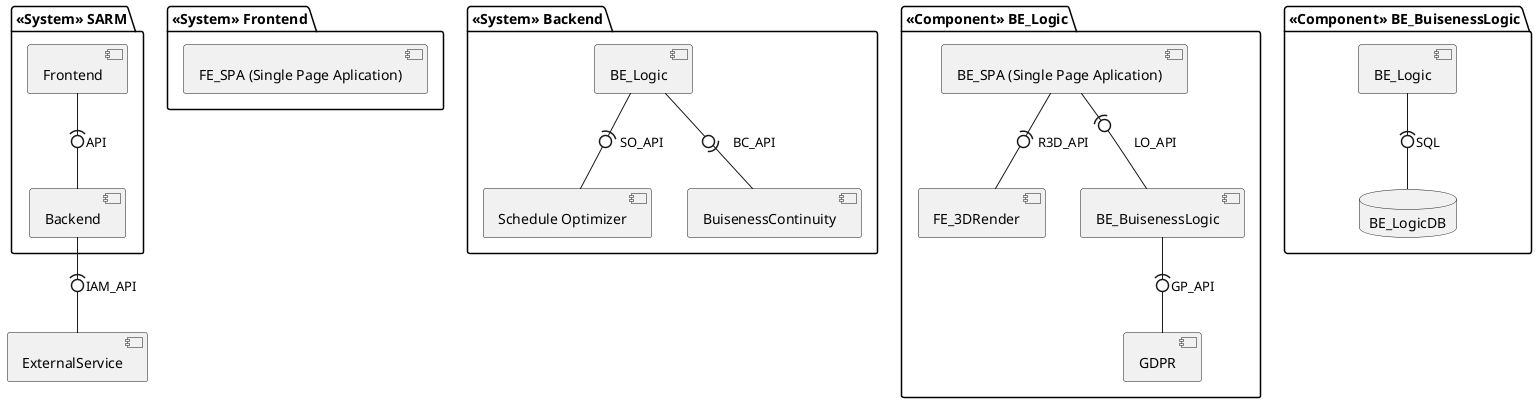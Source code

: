@startuml

component "ExternalService" as IAM

top to bottom direction


package "<<System>> SARM" {
    component "Frontend" as FE
    component "Backend" as BE

	FE -(0- BE : API
	BE -(0- IAM : IAM_API
}

package "<<System>> Frontend" {
	component "FE_SPA (Single Page Aplication)" as SPA

}

package "<<System>> Backend" {

	component "BE_Logic" as BL
	component "Schedule Optimizer" as SO
	component "BuisenessContinuity" as BC
	BL -(0- SO : SO_API
	BL -0)- BC : BC_API
}

package "<<Component>> BE_Logic"{
	component "BE_SPA (Single Page Aplication)" as SP
	component "FE_3DRender" as R3D
	component "BE_BuisenessLogic" as LO
	component "GDPR" as GP

	SP -(0- LO : LO_API
	LO -(0- GP : GP_API

	SP -(0- R3D : R3D_API
}

package "<<Component>> BE_BuisenessLogic"{

	component "BE_Logic" as BR
	database "BE_LogicDB" as DB

	BR -(0- DB : SQL

}
@enduml
